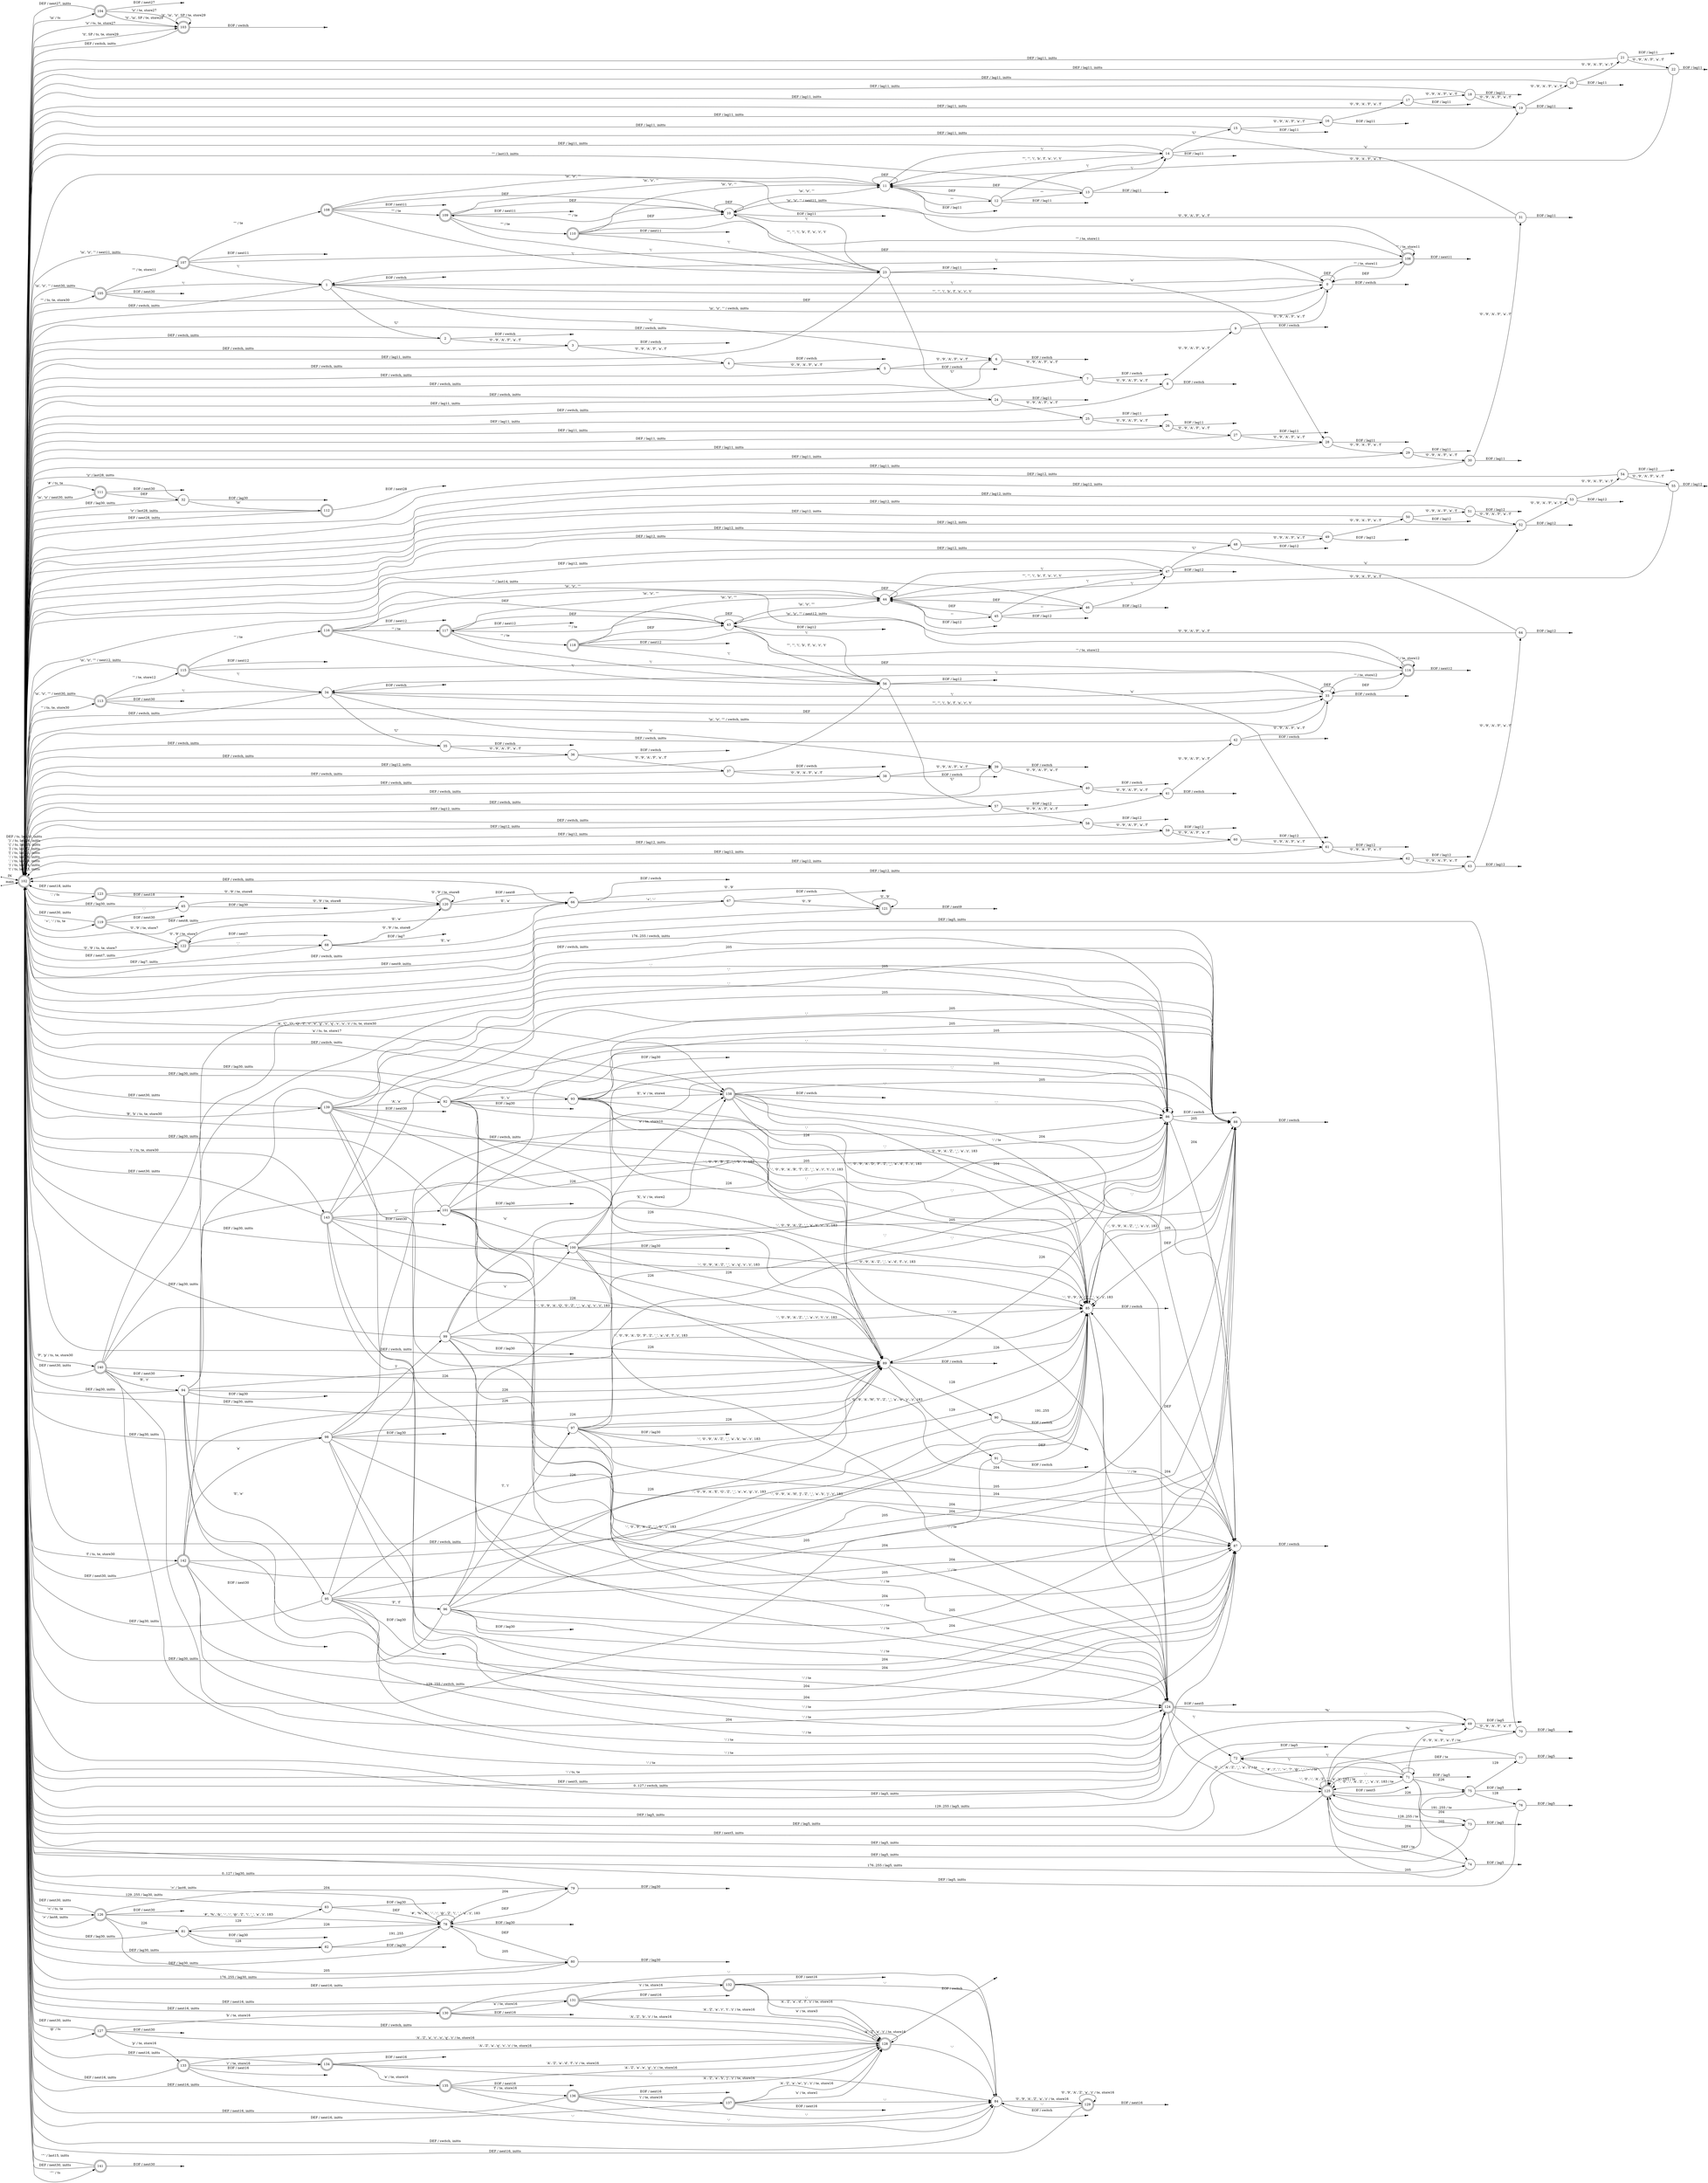 digraph turtle {
	rankdir=LR;
	node [ shape = point ];
	ENTRY;
	en_102;
	eof_0;
	eof_1;
	eof_2;
	eof_3;
	eof_4;
	eof_5;
	eof_6;
	eof_7;
	eof_8;
	eof_9;
	eof_10;
	eof_11;
	eof_12;
	eof_13;
	eof_14;
	eof_15;
	eof_16;
	eof_17;
	eof_18;
	eof_19;
	eof_20;
	eof_21;
	eof_22;
	eof_23;
	eof_24;
	eof_25;
	eof_26;
	eof_27;
	eof_28;
	eof_29;
	eof_30;
	eof_31;
	eof_32;
	eof_33;
	eof_34;
	eof_35;
	eof_36;
	eof_37;
	eof_38;
	eof_39;
	eof_40;
	eof_41;
	eof_42;
	eof_43;
	eof_44;
	eof_45;
	eof_46;
	eof_47;
	eof_48;
	eof_49;
	eof_50;
	eof_51;
	eof_52;
	eof_53;
	eof_54;
	eof_55;
	eof_56;
	eof_57;
	eof_58;
	eof_59;
	eof_60;
	eof_61;
	eof_62;
	eof_63;
	eof_64;
	eof_65;
	eof_66;
	eof_67;
	eof_68;
	eof_69;
	eof_70;
	eof_71;
	eof_72;
	eof_73;
	eof_74;
	eof_75;
	eof_76;
	eof_77;
	eof_78;
	eof_79;
	eof_80;
	eof_81;
	eof_82;
	eof_83;
	eof_84;
	eof_85;
	eof_86;
	eof_87;
	eof_88;
	eof_89;
	eof_90;
	eof_91;
	eof_92;
	eof_93;
	eof_94;
	eof_95;
	eof_96;
	eof_97;
	eof_98;
	eof_99;
	eof_100;
	eof_101;
	eof_103;
	eof_104;
	eof_105;
	eof_106;
	eof_107;
	eof_108;
	eof_109;
	eof_110;
	eof_111;
	eof_112;
	eof_113;
	eof_114;
	eof_115;
	eof_116;
	eof_117;
	eof_118;
	eof_119;
	eof_120;
	eof_121;
	eof_122;
	eof_123;
	eof_124;
	eof_125;
	eof_126;
	eof_127;
	eof_128;
	eof_129;
	eof_130;
	eof_131;
	eof_132;
	eof_133;
	eof_134;
	eof_135;
	eof_136;
	eof_137;
	eof_138;
	eof_139;
	eof_140;
	eof_141;
	eof_142;
	eof_143;
	node [ shape = circle, height = 0.2 ];
	node [ fixedsize = true, height = 0.65, shape = doublecircle ];
	102;
	103;
	104;
	105;
	106;
	107;
	108;
	109;
	110;
	111;
	112;
	113;
	114;
	115;
	116;
	117;
	118;
	119;
	120;
	121;
	122;
	123;
	124;
	125;
	126;
	127;
	128;
	129;
	130;
	131;
	132;
	133;
	134;
	135;
	136;
	137;
	138;
	139;
	140;
	141;
	142;
	143;
	node [ shape = circle ];
	0 -> 102 [ label = "'\\n', '\\r', ''' / switch, initts" ];
	0 -> 106 [ label = "'\"' / te, store11" ];
	0 -> 1 [ label = "'\\'" ];
	0 -> 0 [ label = "DEF" ];
	1 -> 0 [ label = "'\"', ''', '\\', 'b', 'f', 'n', 'r', 't'" ];
	1 -> 2 [ label = "'U'" ];
	1 -> 6 [ label = "'u'" ];
	1 -> 102 [ label = "DEF / switch, initts" ];
	2 -> 3 [ label = "'0'..'9', 'A'..'F', 'a'..'f'" ];
	2 -> 102 [ label = "DEF / switch, initts" ];
	3 -> 4 [ label = "'0'..'9', 'A'..'F', 'a'..'f'" ];
	3 -> 102 [ label = "DEF / switch, initts" ];
	4 -> 5 [ label = "'0'..'9', 'A'..'F', 'a'..'f'" ];
	4 -> 102 [ label = "DEF / switch, initts" ];
	5 -> 6 [ label = "'0'..'9', 'A'..'F', 'a'..'f'" ];
	5 -> 102 [ label = "DEF / switch, initts" ];
	6 -> 7 [ label = "'0'..'9', 'A'..'F', 'a'..'f'" ];
	6 -> 102 [ label = "DEF / switch, initts" ];
	7 -> 8 [ label = "'0'..'9', 'A'..'F', 'a'..'f'" ];
	7 -> 102 [ label = "DEF / switch, initts" ];
	8 -> 9 [ label = "'0'..'9', 'A'..'F', 'a'..'f'" ];
	8 -> 102 [ label = "DEF / switch, initts" ];
	9 -> 0 [ label = "'0'..'9', 'A'..'F', 'a'..'f'" ];
	9 -> 102 [ label = "DEF / switch, initts" ];
	10 -> 11 [ label = "'\\n', '\\r', '''" ];
	10 -> 109 [ label = "'\"' / te" ];
	10 -> 23 [ label = "'\\'" ];
	10 -> 10 [ label = "DEF" ];
	11 -> 12 [ label = "'\"'" ];
	11 -> 14 [ label = "'\\'" ];
	11 -> 11 [ label = "DEF" ];
	12 -> 13 [ label = "'\"'" ];
	12 -> 14 [ label = "'\\'" ];
	12 -> 11 [ label = "DEF" ];
	13 -> 102 [ label = "'\"' / last13, initts" ];
	13 -> 14 [ label = "'\\'" ];
	13 -> 11 [ label = "DEF" ];
	14 -> 11 [ label = "'\"', ''', '\\', 'b', 'f', 'n', 'r', 't'" ];
	14 -> 15 [ label = "'U'" ];
	14 -> 19 [ label = "'u'" ];
	14 -> 102 [ label = "DEF / lag11, initts" ];
	15 -> 16 [ label = "'0'..'9', 'A'..'F', 'a'..'f'" ];
	15 -> 102 [ label = "DEF / lag11, initts" ];
	16 -> 17 [ label = "'0'..'9', 'A'..'F', 'a'..'f'" ];
	16 -> 102 [ label = "DEF / lag11, initts" ];
	17 -> 18 [ label = "'0'..'9', 'A'..'F', 'a'..'f'" ];
	17 -> 102 [ label = "DEF / lag11, initts" ];
	18 -> 19 [ label = "'0'..'9', 'A'..'F', 'a'..'f'" ];
	18 -> 102 [ label = "DEF / lag11, initts" ];
	19 -> 20 [ label = "'0'..'9', 'A'..'F', 'a'..'f'" ];
	19 -> 102 [ label = "DEF / lag11, initts" ];
	20 -> 21 [ label = "'0'..'9', 'A'..'F', 'a'..'f'" ];
	20 -> 102 [ label = "DEF / lag11, initts" ];
	21 -> 22 [ label = "'0'..'9', 'A'..'F', 'a'..'f'" ];
	21 -> 102 [ label = "DEF / lag11, initts" ];
	22 -> 11 [ label = "'0'..'9', 'A'..'F', 'a'..'f'" ];
	22 -> 102 [ label = "DEF / lag11, initts" ];
	23 -> 10 [ label = "'\"', ''', '\\', 'b', 'f', 'n', 'r', 't'" ];
	23 -> 24 [ label = "'U'" ];
	23 -> 28 [ label = "'u'" ];
	23 -> 102 [ label = "DEF / lag11, initts" ];
	24 -> 25 [ label = "'0'..'9', 'A'..'F', 'a'..'f'" ];
	24 -> 102 [ label = "DEF / lag11, initts" ];
	25 -> 26 [ label = "'0'..'9', 'A'..'F', 'a'..'f'" ];
	25 -> 102 [ label = "DEF / lag11, initts" ];
	26 -> 27 [ label = "'0'..'9', 'A'..'F', 'a'..'f'" ];
	26 -> 102 [ label = "DEF / lag11, initts" ];
	27 -> 28 [ label = "'0'..'9', 'A'..'F', 'a'..'f'" ];
	27 -> 102 [ label = "DEF / lag11, initts" ];
	28 -> 29 [ label = "'0'..'9', 'A'..'F', 'a'..'f'" ];
	28 -> 102 [ label = "DEF / lag11, initts" ];
	29 -> 30 [ label = "'0'..'9', 'A'..'F', 'a'..'f'" ];
	29 -> 102 [ label = "DEF / lag11, initts" ];
	30 -> 31 [ label = "'0'..'9', 'A'..'F', 'a'..'f'" ];
	30 -> 102 [ label = "DEF / lag11, initts" ];
	31 -> 10 [ label = "'0'..'9', 'A'..'F', 'a'..'f'" ];
	31 -> 102 [ label = "DEF / lag11, initts" ];
	32 -> 112 [ label = "'\\n'" ];
	32 -> 102 [ label = "'\\r' / last28, initts" ];
	32 -> 102 [ label = "DEF / lag30, initts" ];
	33 -> 102 [ label = "'\\n', '\\r', '\"' / switch, initts" ];
	33 -> 114 [ label = "''' / te, store12" ];
	33 -> 34 [ label = "'\\'" ];
	33 -> 33 [ label = "DEF" ];
	34 -> 33 [ label = "'\"', ''', '\\', 'b', 'f', 'n', 'r', 't'" ];
	34 -> 35 [ label = "'U'" ];
	34 -> 39 [ label = "'u'" ];
	34 -> 102 [ label = "DEF / switch, initts" ];
	35 -> 36 [ label = "'0'..'9', 'A'..'F', 'a'..'f'" ];
	35 -> 102 [ label = "DEF / switch, initts" ];
	36 -> 37 [ label = "'0'..'9', 'A'..'F', 'a'..'f'" ];
	36 -> 102 [ label = "DEF / switch, initts" ];
	37 -> 38 [ label = "'0'..'9', 'A'..'F', 'a'..'f'" ];
	37 -> 102 [ label = "DEF / switch, initts" ];
	38 -> 39 [ label = "'0'..'9', 'A'..'F', 'a'..'f'" ];
	38 -> 102 [ label = "DEF / switch, initts" ];
	39 -> 40 [ label = "'0'..'9', 'A'..'F', 'a'..'f'" ];
	39 -> 102 [ label = "DEF / switch, initts" ];
	40 -> 41 [ label = "'0'..'9', 'A'..'F', 'a'..'f'" ];
	40 -> 102 [ label = "DEF / switch, initts" ];
	41 -> 42 [ label = "'0'..'9', 'A'..'F', 'a'..'f'" ];
	41 -> 102 [ label = "DEF / switch, initts" ];
	42 -> 33 [ label = "'0'..'9', 'A'..'F', 'a'..'f'" ];
	42 -> 102 [ label = "DEF / switch, initts" ];
	43 -> 44 [ label = "'\\n', '\\r', '\"'" ];
	43 -> 117 [ label = "''' / te" ];
	43 -> 56 [ label = "'\\'" ];
	43 -> 43 [ label = "DEF" ];
	44 -> 45 [ label = "'''" ];
	44 -> 47 [ label = "'\\'" ];
	44 -> 44 [ label = "DEF" ];
	45 -> 46 [ label = "'''" ];
	45 -> 47 [ label = "'\\'" ];
	45 -> 44 [ label = "DEF" ];
	46 -> 102 [ label = "''' / last14, initts" ];
	46 -> 47 [ label = "'\\'" ];
	46 -> 44 [ label = "DEF" ];
	47 -> 44 [ label = "'\"', ''', '\\', 'b', 'f', 'n', 'r', 't'" ];
	47 -> 48 [ label = "'U'" ];
	47 -> 52 [ label = "'u'" ];
	47 -> 102 [ label = "DEF / lag12, initts" ];
	48 -> 49 [ label = "'0'..'9', 'A'..'F', 'a'..'f'" ];
	48 -> 102 [ label = "DEF / lag12, initts" ];
	49 -> 50 [ label = "'0'..'9', 'A'..'F', 'a'..'f'" ];
	49 -> 102 [ label = "DEF / lag12, initts" ];
	50 -> 51 [ label = "'0'..'9', 'A'..'F', 'a'..'f'" ];
	50 -> 102 [ label = "DEF / lag12, initts" ];
	51 -> 52 [ label = "'0'..'9', 'A'..'F', 'a'..'f'" ];
	51 -> 102 [ label = "DEF / lag12, initts" ];
	52 -> 53 [ label = "'0'..'9', 'A'..'F', 'a'..'f'" ];
	52 -> 102 [ label = "DEF / lag12, initts" ];
	53 -> 54 [ label = "'0'..'9', 'A'..'F', 'a'..'f'" ];
	53 -> 102 [ label = "DEF / lag12, initts" ];
	54 -> 55 [ label = "'0'..'9', 'A'..'F', 'a'..'f'" ];
	54 -> 102 [ label = "DEF / lag12, initts" ];
	55 -> 44 [ label = "'0'..'9', 'A'..'F', 'a'..'f'" ];
	55 -> 102 [ label = "DEF / lag12, initts" ];
	56 -> 43 [ label = "'\"', ''', '\\', 'b', 'f', 'n', 'r', 't'" ];
	56 -> 57 [ label = "'U'" ];
	56 -> 61 [ label = "'u'" ];
	56 -> 102 [ label = "DEF / lag12, initts" ];
	57 -> 58 [ label = "'0'..'9', 'A'..'F', 'a'..'f'" ];
	57 -> 102 [ label = "DEF / lag12, initts" ];
	58 -> 59 [ label = "'0'..'9', 'A'..'F', 'a'..'f'" ];
	58 -> 102 [ label = "DEF / lag12, initts" ];
	59 -> 60 [ label = "'0'..'9', 'A'..'F', 'a'..'f'" ];
	59 -> 102 [ label = "DEF / lag12, initts" ];
	60 -> 61 [ label = "'0'..'9', 'A'..'F', 'a'..'f'" ];
	60 -> 102 [ label = "DEF / lag12, initts" ];
	61 -> 62 [ label = "'0'..'9', 'A'..'F', 'a'..'f'" ];
	61 -> 102 [ label = "DEF / lag12, initts" ];
	62 -> 63 [ label = "'0'..'9', 'A'..'F', 'a'..'f'" ];
	62 -> 102 [ label = "DEF / lag12, initts" ];
	63 -> 64 [ label = "'0'..'9', 'A'..'F', 'a'..'f'" ];
	63 -> 102 [ label = "DEF / lag12, initts" ];
	64 -> 43 [ label = "'0'..'9', 'A'..'F', 'a'..'f'" ];
	64 -> 102 [ label = "DEF / lag12, initts" ];
	65 -> 120 [ label = "'0'..'9' / te, store8" ];
	65 -> 102 [ label = "DEF / lag30, initts" ];
	66 -> 67 [ label = "'+', '-'" ];
	66 -> 121 [ label = "'0'..'9'" ];
	66 -> 102 [ label = "DEF / switch, initts" ];
	67 -> 121 [ label = "'0'..'9'" ];
	67 -> 102 [ label = "DEF / switch, initts" ];
	68 -> 120 [ label = "'0'..'9' / te, store8" ];
	68 -> 66 [ label = "'E', 'e'" ];
	68 -> 102 [ label = "DEF / lag7, initts" ];
	69 -> 70 [ label = "'0'..'9', 'A'..'F', 'a'..'f'" ];
	69 -> 102 [ label = "DEF / lag5, initts" ];
	70 -> 125 [ label = "'0'..'9', 'A'..'F', 'a'..'f' / te" ];
	70 -> 102 [ label = "DEF / lag5, initts" ];
	71 -> 69 [ label = "'%'" ];
	71 -> 125 [ label = "'-', '0'..':', 'A'..'Z', '_', 'a'..'z', 183 / te" ];
	71 -> 71 [ label = "'.'" ];
	71 -> 72 [ label = "'\\'" ];
	71 -> 73 [ label = "204" ];
	71 -> 74 [ label = "205" ];
	71 -> 75 [ label = "226" ];
	71 -> 102 [ label = "DEF / lag5, initts" ];
	72 -> 125 [ label = "'!', '#'..'/', ';', '=', '?'..'@', '_', '~' / te" ];
	72 -> 102 [ label = "DEF / lag5, initts" ];
	73 -> 125 [ label = "128..255 / te" ];
	73 -> 102 [ label = "DEF / lag5, initts" ];
	74 -> 102 [ label = "176..255 / lag5, initts" ];
	74 -> 125 [ label = "DEF / te" ];
	75 -> 76 [ label = "128" ];
	75 -> 77 [ label = "129" ];
	75 -> 102 [ label = "DEF / lag5, initts" ];
	76 -> 125 [ label = "191..255 / te" ];
	76 -> 102 [ label = "DEF / lag5, initts" ];
	77 -> 102 [ label = "129..255 / lag5, initts" ];
	77 -> 125 [ label = "DEF / te" ];
	78 -> 78 [ label = "'#', '%'..'&', '-'..':', '@'..'Z', '\\', '_', 'a'..'z', 183" ];
	78 -> 102 [ label = "'>' / last6, initts" ];
	78 -> 79 [ label = "204" ];
	78 -> 80 [ label = "205" ];
	78 -> 81 [ label = "226" ];
	78 -> 102 [ label = "DEF / lag30, initts" ];
	79 -> 102 [ label = "0..127 / lag30, initts" ];
	79 -> 78 [ label = "DEF" ];
	80 -> 102 [ label = "176..255 / lag30, initts" ];
	80 -> 78 [ label = "DEF" ];
	81 -> 82 [ label = "128" ];
	81 -> 83 [ label = "129" ];
	81 -> 102 [ label = "DEF / lag30, initts" ];
	82 -> 78 [ label = "191..255" ];
	82 -> 102 [ label = "DEF / lag30, initts" ];
	83 -> 102 [ label = "129..255 / lag30, initts" ];
	83 -> 78 [ label = "DEF" ];
	84 -> 129 [ label = "'0'..'9', 'A'..'Z', 'a'..'z' / te, store16" ];
	84 -> 102 [ label = "DEF / switch, initts" ];
	85 -> 85 [ label = "'-', '0'..'9', 'A'..'Z', '_', 'a'..'z', 183" ];
	85 -> 86 [ label = "'.'" ];
	85 -> 124 [ label = "':' / te" ];
	85 -> 87 [ label = "204" ];
	85 -> 88 [ label = "205" ];
	85 -> 89 [ label = "226" ];
	85 -> 102 [ label = "DEF / switch, initts" ];
	86 -> 85 [ label = "'-', '0'..'9', 'A'..'Z', '_', 'a'..'z', 183" ];
	86 -> 86 [ label = "'.'" ];
	86 -> 87 [ label = "204" ];
	86 -> 88 [ label = "205" ];
	86 -> 89 [ label = "226" ];
	86 -> 102 [ label = "DEF / switch, initts" ];
	87 -> 102 [ label = "0..127 / switch, initts" ];
	87 -> 85 [ label = "DEF" ];
	88 -> 102 [ label = "176..255 / switch, initts" ];
	88 -> 85 [ label = "DEF" ];
	89 -> 90 [ label = "128" ];
	89 -> 91 [ label = "129" ];
	89 -> 102 [ label = "DEF / switch, initts" ];
	90 -> 85 [ label = "191..255" ];
	90 -> 102 [ label = "DEF / switch, initts" ];
	91 -> 102 [ label = "129..255 / switch, initts" ];
	91 -> 85 [ label = "DEF" ];
	92 -> 85 [ label = "'-', '0'..'9', 'A'..'R', 'T'..'Z', '_', 'a'..'r', 't'..'z', 183" ];
	92 -> 86 [ label = "'.'" ];
	92 -> 124 [ label = "':' / te" ];
	92 -> 93 [ label = "'S', 's'" ];
	92 -> 87 [ label = "204" ];
	92 -> 88 [ label = "205" ];
	92 -> 89 [ label = "226" ];
	92 -> 102 [ label = "DEF / lag30, initts" ];
	93 -> 85 [ label = "'-', '0'..'9', 'A'..'D', 'F'..'Z', '_', 'a'..'d', 'f'..'z', 183" ];
	93 -> 86 [ label = "'.'" ];
	93 -> 124 [ label = "':' / te" ];
	93 -> 138 [ label = "'E', 'e' / te, store4" ];
	93 -> 87 [ label = "204" ];
	93 -> 88 [ label = "205" ];
	93 -> 89 [ label = "226" ];
	93 -> 102 [ label = "DEF / lag30, initts" ];
	94 -> 85 [ label = "'-', '0'..'9', 'A'..'D', 'F'..'Z', '_', 'a'..'d', 'f'..'z', 183" ];
	94 -> 86 [ label = "'.'" ];
	94 -> 124 [ label = "':' / te" ];
	94 -> 95 [ label = "'E', 'e'" ];
	94 -> 87 [ label = "204" ];
	94 -> 88 [ label = "205" ];
	94 -> 89 [ label = "226" ];
	94 -> 102 [ label = "DEF / lag30, initts" ];
	95 -> 85 [ label = "'-', '0'..'9', 'A'..'E', 'G'..'Z', '_', 'a'..'e', 'g'..'z', 183" ];
	95 -> 86 [ label = "'.'" ];
	95 -> 124 [ label = "':' / te" ];
	95 -> 96 [ label = "'F', 'f'" ];
	95 -> 87 [ label = "204" ];
	95 -> 88 [ label = "205" ];
	95 -> 89 [ label = "226" ];
	95 -> 102 [ label = "DEF / lag30, initts" ];
	96 -> 85 [ label = "'-', '0'..'9', 'A'..'H', 'J'..'Z', '_', 'a'..'h', 'j'..'z', 183" ];
	96 -> 86 [ label = "'.'" ];
	96 -> 124 [ label = "':' / te" ];
	96 -> 97 [ label = "'I', 'i'" ];
	96 -> 87 [ label = "204" ];
	96 -> 88 [ label = "205" ];
	96 -> 89 [ label = "226" ];
	96 -> 102 [ label = "DEF / lag30, initts" ];
	97 -> 85 [ label = "'-', '0'..'9', 'A'..'W', 'Y'..'Z', '_', 'a'..'w', 'y'..'z', 183" ];
	97 -> 86 [ label = "'.'" ];
	97 -> 124 [ label = "':' / te" ];
	97 -> 138 [ label = "'X', 'x' / te, store2" ];
	97 -> 87 [ label = "204" ];
	97 -> 88 [ label = "205" ];
	97 -> 89 [ label = "226" ];
	97 -> 102 [ label = "DEF / lag30, initts" ];
	98 -> 85 [ label = "'-', '0'..'9', 'A'..'Z', '_', 'a'..'k', 'm'..'z', 183" ];
	98 -> 86 [ label = "'.'" ];
	98 -> 124 [ label = "':' / te" ];
	98 -> 99 [ label = "'l'" ];
	98 -> 87 [ label = "204" ];
	98 -> 88 [ label = "205" ];
	98 -> 89 [ label = "226" ];
	98 -> 102 [ label = "DEF / lag30, initts" ];
	99 -> 85 [ label = "'-', '0'..'9', 'A'..'Z', '_', 'a'..'r', 't'..'z', 183" ];
	99 -> 86 [ label = "'.'" ];
	99 -> 124 [ label = "':' / te" ];
	99 -> 100 [ label = "'s'" ];
	99 -> 87 [ label = "204" ];
	99 -> 88 [ label = "205" ];
	99 -> 89 [ label = "226" ];
	99 -> 102 [ label = "DEF / lag30, initts" ];
	100 -> 85 [ label = "'-', '0'..'9', 'A'..'Z', '_', 'a'..'d', 'f'..'z', 183" ];
	100 -> 86 [ label = "'.'" ];
	100 -> 124 [ label = "':' / te" ];
	100 -> 138 [ label = "'e' / te, store10" ];
	100 -> 87 [ label = "204" ];
	100 -> 88 [ label = "205" ];
	100 -> 89 [ label = "226" ];
	100 -> 102 [ label = "DEF / lag30, initts" ];
	101 -> 85 [ label = "'-', '0'..'9', 'A'..'Z', '_', 'a'..'t', 'v'..'z', 183" ];
	101 -> 86 [ label = "'.'" ];
	101 -> 124 [ label = "':' / te" ];
	101 -> 100 [ label = "'u'" ];
	101 -> 87 [ label = "204" ];
	101 -> 88 [ label = "205" ];
	101 -> 89 [ label = "226" ];
	101 -> 102 [ label = "DEF / lag30, initts" ];
	102 -> 103 [ label = "'\\t', SP / ts, te, store29" ];
	102 -> 104 [ label = "'\\n' / ts" ];
	102 -> 103 [ label = "'\\r' / ts, te, store27" ];
	102 -> 105 [ label = "'\"' / ts, te, store30" ];
	102 -> 111 [ label = "'#' / ts, te" ];
	102 -> 113 [ label = "''' / ts, te, store30" ];
	102 -> 102 [ label = "'(' / ts, last23, initts" ];
	102 -> 102 [ label = "')' / ts, last24, initts" ];
	102 -> 119 [ label = "'+', '-' / ts, te" ];
	102 -> 102 [ label = "',' / ts, last19, initts" ];
	102 -> 123 [ label = "'.' / ts" ];
	102 -> 122 [ label = "'0'..'9' / ts, te, store7" ];
	102 -> 124 [ label = "':' / ts, te" ];
	102 -> 102 [ label = "';' / ts, last20, initts" ];
	102 -> 126 [ label = "'<' / ts, te" ];
	102 -> 127 [ label = "'@' / ts" ];
	102 -> 138 [ label = "'A', 'C'..'O', 'Q'..'Z', 'c'..'e', 'g'..'o', 'q'..'s', 'u'..'z' / ts, te, store30" ];
	102 -> 139 [ label = "'B', 'b' / ts, te, store30" ];
	102 -> 140 [ label = "'P', 'p' / ts, te, store30" ];
	102 -> 102 [ label = "'[' / ts, last21, initts" ];
	102 -> 102 [ label = "']' / ts, last22, initts" ];
	102 -> 141 [ label = "'^' / ts" ];
	102 -> 138 [ label = "'a' / ts, te, store17" ];
	102 -> 142 [ label = "'f' / ts, te, store30" ];
	102 -> 143 [ label = "'t' / ts, te, store30" ];
	102 -> 102 [ label = "'{' / ts, last25, initts" ];
	102 -> 102 [ label = "'}' / ts, last26, initts" ];
	102 -> 102 [ label = "DEF / ts, last30, initts" ];
	103 -> 103 [ label = "'\\t'..'\\n', '\\r', SP / te, store29" ];
	103 -> 102 [ label = "DEF / switch, initts" ];
	104 -> 103 [ label = "'\\t'..'\\n', SP / te, store29" ];
	104 -> 103 [ label = "'\\r' / te, store27" ];
	104 -> 102 [ label = "DEF / next27, initts" ];
	105 -> 102 [ label = "'\\n', '\\r', ''' / next30, initts" ];
	105 -> 107 [ label = "'\"' / te, store11" ];
	105 -> 1 [ label = "'\\'" ];
	105 -> 0 [ label = "DEF" ];
	106 -> 102 [ label = "'\\n', '\\r', ''' / next11, initts" ];
	106 -> 106 [ label = "'\"' / te, store11" ];
	106 -> 1 [ label = "'\\'" ];
	106 -> 0 [ label = "DEF" ];
	107 -> 102 [ label = "'\\n', '\\r', ''' / next11, initts" ];
	107 -> 108 [ label = "'\"' / te" ];
	107 -> 1 [ label = "'\\'" ];
	107 -> 0 [ label = "DEF" ];
	108 -> 11 [ label = "'\\n', '\\r', '''" ];
	108 -> 109 [ label = "'\"' / te" ];
	108 -> 23 [ label = "'\\'" ];
	108 -> 10 [ label = "DEF" ];
	109 -> 11 [ label = "'\\n', '\\r', '''" ];
	109 -> 110 [ label = "'\"' / te" ];
	109 -> 23 [ label = "'\\'" ];
	109 -> 10 [ label = "DEF" ];
	110 -> 11 [ label = "'\\n', '\\r', '''" ];
	110 -> 106 [ label = "'\"' / te, store11" ];
	110 -> 23 [ label = "'\\'" ];
	110 -> 10 [ label = "DEF" ];
	111 -> 102 [ label = "'\\n', '\\r' / next30, initts" ];
	111 -> 32 [ label = "DEF" ];
	112 -> 102 [ label = "'\\r' / last28, initts" ];
	112 -> 102 [ label = "DEF / next28, initts" ];
	113 -> 102 [ label = "'\\n', '\\r', '\"' / next30, initts" ];
	113 -> 115 [ label = "''' / te, store12" ];
	113 -> 34 [ label = "'\\'" ];
	113 -> 33 [ label = "DEF" ];
	114 -> 102 [ label = "'\\n', '\\r', '\"' / next12, initts" ];
	114 -> 114 [ label = "''' / te, store12" ];
	114 -> 34 [ label = "'\\'" ];
	114 -> 33 [ label = "DEF" ];
	115 -> 102 [ label = "'\\n', '\\r', '\"' / next12, initts" ];
	115 -> 116 [ label = "''' / te" ];
	115 -> 34 [ label = "'\\'" ];
	115 -> 33 [ label = "DEF" ];
	116 -> 44 [ label = "'\\n', '\\r', '\"'" ];
	116 -> 117 [ label = "''' / te" ];
	116 -> 56 [ label = "'\\'" ];
	116 -> 43 [ label = "DEF" ];
	117 -> 44 [ label = "'\\n', '\\r', '\"'" ];
	117 -> 118 [ label = "''' / te" ];
	117 -> 56 [ label = "'\\'" ];
	117 -> 43 [ label = "DEF" ];
	118 -> 44 [ label = "'\\n', '\\r', '\"'" ];
	118 -> 114 [ label = "''' / te, store12" ];
	118 -> 56 [ label = "'\\'" ];
	118 -> 43 [ label = "DEF" ];
	119 -> 65 [ label = "'.'" ];
	119 -> 122 [ label = "'0'..'9' / te, store7" ];
	119 -> 102 [ label = "DEF / next30, initts" ];
	120 -> 120 [ label = "'0'..'9' / te, store8" ];
	120 -> 66 [ label = "'E', 'e'" ];
	120 -> 102 [ label = "DEF / next8, initts" ];
	121 -> 121 [ label = "'0'..'9'" ];
	121 -> 102 [ label = "DEF / next9, initts" ];
	122 -> 68 [ label = "'.'" ];
	122 -> 122 [ label = "'0'..'9' / te, store7" ];
	122 -> 66 [ label = "'E', 'e'" ];
	122 -> 102 [ label = "DEF / next7, initts" ];
	123 -> 120 [ label = "'0'..'9' / te, store8" ];
	123 -> 102 [ label = "DEF / next18, initts" ];
	124 -> 69 [ label = "'%'" ];
	124 -> 125 [ label = "'0'..':', 'A'..'Z', '_', 'a'..'z' / te" ];
	124 -> 72 [ label = "'\\'" ];
	124 -> 102 [ label = "DEF / next5, initts" ];
	125 -> 69 [ label = "'%'" ];
	125 -> 125 [ label = "'-', '0'..':', 'A'..'Z', '_', 'a'..'z', 183 / te" ];
	125 -> 71 [ label = "'.'" ];
	125 -> 72 [ label = "'\\'" ];
	125 -> 73 [ label = "204" ];
	125 -> 74 [ label = "205" ];
	125 -> 75 [ label = "226" ];
	125 -> 102 [ label = "DEF / next5, initts" ];
	126 -> 78 [ label = "'#', '%'..'&', '-'..':', '@'..'Z', '\\', '_', 'a'..'z', 183" ];
	126 -> 102 [ label = "'>' / last6, initts" ];
	126 -> 79 [ label = "204" ];
	126 -> 80 [ label = "205" ];
	126 -> 81 [ label = "226" ];
	126 -> 102 [ label = "DEF / next30, initts" ];
	127 -> 128 [ label = "'A'..'Z', 'a', 'c'..'o', 'q'..'z' / te, store16" ];
	127 -> 130 [ label = "'b' / te, store16" ];
	127 -> 133 [ label = "'p' / te, store16" ];
	127 -> 102 [ label = "DEF / next30, initts" ];
	128 -> 84 [ label = "'-'" ];
	128 -> 128 [ label = "'A'..'Z', 'a'..'z' / te, store16" ];
	128 -> 102 [ label = "DEF / switch, initts" ];
	129 -> 84 [ label = "'-'" ];
	129 -> 129 [ label = "'0'..'9', 'A'..'Z', 'a'..'z' / te, store16" ];
	129 -> 102 [ label = "DEF / next16, initts" ];
	130 -> 84 [ label = "'-'" ];
	130 -> 128 [ label = "'A'..'Z', 'b'..'z' / te, store16" ];
	130 -> 131 [ label = "'a' / te, store16" ];
	130 -> 102 [ label = "DEF / next16, initts" ];
	131 -> 84 [ label = "'-'" ];
	131 -> 128 [ label = "'A'..'Z', 'a'..'r', 't'..'z' / te, store16" ];
	131 -> 132 [ label = "'s' / te, store16" ];
	131 -> 102 [ label = "DEF / next16, initts" ];
	132 -> 84 [ label = "'-'" ];
	132 -> 128 [ label = "'A'..'Z', 'a'..'d', 'f'..'z' / te, store16" ];
	132 -> 128 [ label = "'e' / te, store3" ];
	132 -> 102 [ label = "DEF / next16, initts" ];
	133 -> 84 [ label = "'-'" ];
	133 -> 128 [ label = "'A'..'Z', 'a'..'q', 's'..'z' / te, store16" ];
	133 -> 134 [ label = "'r' / te, store16" ];
	133 -> 102 [ label = "DEF / next16, initts" ];
	134 -> 84 [ label = "'-'" ];
	134 -> 128 [ label = "'A'..'Z', 'a'..'d', 'f'..'z' / te, store16" ];
	134 -> 135 [ label = "'e' / te, store16" ];
	134 -> 102 [ label = "DEF / next16, initts" ];
	135 -> 84 [ label = "'-'" ];
	135 -> 128 [ label = "'A'..'Z', 'a'..'e', 'g'..'z' / te, store16" ];
	135 -> 136 [ label = "'f' / te, store16" ];
	135 -> 102 [ label = "DEF / next16, initts" ];
	136 -> 84 [ label = "'-'" ];
	136 -> 128 [ label = "'A'..'Z', 'a'..'h', 'j'..'z' / te, store16" ];
	136 -> 137 [ label = "'i' / te, store16" ];
	136 -> 102 [ label = "DEF / next16, initts" ];
	137 -> 84 [ label = "'-'" ];
	137 -> 128 [ label = "'A'..'Z', 'a'..'w', 'y'..'z' / te, store16" ];
	137 -> 128 [ label = "'x' / te, store1" ];
	137 -> 102 [ label = "DEF / next16, initts" ];
	138 -> 85 [ label = "'-', '0'..'9', 'A'..'Z', '_', 'a'..'z', 183" ];
	138 -> 86 [ label = "'.'" ];
	138 -> 124 [ label = "':' / te" ];
	138 -> 87 [ label = "204" ];
	138 -> 88 [ label = "205" ];
	138 -> 89 [ label = "226" ];
	138 -> 102 [ label = "DEF / switch, initts" ];
	139 -> 85 [ label = "'-', '0'..'9', 'B'..'Z', '_', 'b'..'z', 183" ];
	139 -> 86 [ label = "'.'" ];
	139 -> 124 [ label = "':' / te" ];
	139 -> 92 [ label = "'A', 'a'" ];
	139 -> 87 [ label = "204" ];
	139 -> 88 [ label = "205" ];
	139 -> 89 [ label = "226" ];
	139 -> 102 [ label = "DEF / next30, initts" ];
	140 -> 85 [ label = "'-', '0'..'9', 'A'..'Q', 'S'..'Z', '_', 'a'..'q', 's'..'z', 183" ];
	140 -> 86 [ label = "'.'" ];
	140 -> 124 [ label = "':' / te" ];
	140 -> 94 [ label = "'R', 'r'" ];
	140 -> 87 [ label = "204" ];
	140 -> 88 [ label = "205" ];
	140 -> 89 [ label = "226" ];
	140 -> 102 [ label = "DEF / next30, initts" ];
	141 -> 102 [ label = "'^' / last15, initts" ];
	141 -> 102 [ label = "DEF / next30, initts" ];
	142 -> 85 [ label = "'-', '0'..'9', 'A'..'Z', '_', 'b'..'z', 183" ];
	142 -> 86 [ label = "'.'" ];
	142 -> 124 [ label = "':' / te" ];
	142 -> 98 [ label = "'a'" ];
	142 -> 87 [ label = "204" ];
	142 -> 88 [ label = "205" ];
	142 -> 89 [ label = "226" ];
	142 -> 102 [ label = "DEF / next30, initts" ];
	143 -> 85 [ label = "'-', '0'..'9', 'A'..'Z', '_', 'a'..'q', 's'..'z', 183" ];
	143 -> 86 [ label = "'.'" ];
	143 -> 124 [ label = "':' / te" ];
	143 -> 101 [ label = "'r'" ];
	143 -> 87 [ label = "204" ];
	143 -> 88 [ label = "205" ];
	143 -> 89 [ label = "226" ];
	143 -> 102 [ label = "DEF / next30, initts" ];
	ENTRY -> 102 [ label = "IN" ];
	en_102 -> 102 [ label = "main" ];
	0 -> eof_0 [ label = "EOF / switch" ];
	1 -> eof_1 [ label = "EOF / switch" ];
	2 -> eof_2 [ label = "EOF / switch" ];
	3 -> eof_3 [ label = "EOF / switch" ];
	4 -> eof_4 [ label = "EOF / switch" ];
	5 -> eof_5 [ label = "EOF / switch" ];
	6 -> eof_6 [ label = "EOF / switch" ];
	7 -> eof_7 [ label = "EOF / switch" ];
	8 -> eof_8 [ label = "EOF / switch" ];
	9 -> eof_9 [ label = "EOF / switch" ];
	10 -> eof_10 [ label = "EOF / lag11" ];
	11 -> eof_11 [ label = "EOF / lag11" ];
	12 -> eof_12 [ label = "EOF / lag11" ];
	13 -> eof_13 [ label = "EOF / lag11" ];
	14 -> eof_14 [ label = "EOF / lag11" ];
	15 -> eof_15 [ label = "EOF / lag11" ];
	16 -> eof_16 [ label = "EOF / lag11" ];
	17 -> eof_17 [ label = "EOF / lag11" ];
	18 -> eof_18 [ label = "EOF / lag11" ];
	19 -> eof_19 [ label = "EOF / lag11" ];
	20 -> eof_20 [ label = "EOF / lag11" ];
	21 -> eof_21 [ label = "EOF / lag11" ];
	22 -> eof_22 [ label = "EOF / lag11" ];
	23 -> eof_23 [ label = "EOF / lag11" ];
	24 -> eof_24 [ label = "EOF / lag11" ];
	25 -> eof_25 [ label = "EOF / lag11" ];
	26 -> eof_26 [ label = "EOF / lag11" ];
	27 -> eof_27 [ label = "EOF / lag11" ];
	28 -> eof_28 [ label = "EOF / lag11" ];
	29 -> eof_29 [ label = "EOF / lag11" ];
	30 -> eof_30 [ label = "EOF / lag11" ];
	31 -> eof_31 [ label = "EOF / lag11" ];
	32 -> eof_32 [ label = "EOF / lag30" ];
	33 -> eof_33 [ label = "EOF / switch" ];
	34 -> eof_34 [ label = "EOF / switch" ];
	35 -> eof_35 [ label = "EOF / switch" ];
	36 -> eof_36 [ label = "EOF / switch" ];
	37 -> eof_37 [ label = "EOF / switch" ];
	38 -> eof_38 [ label = "EOF / switch" ];
	39 -> eof_39 [ label = "EOF / switch" ];
	40 -> eof_40 [ label = "EOF / switch" ];
	41 -> eof_41 [ label = "EOF / switch" ];
	42 -> eof_42 [ label = "EOF / switch" ];
	43 -> eof_43 [ label = "EOF / lag12" ];
	44 -> eof_44 [ label = "EOF / lag12" ];
	45 -> eof_45 [ label = "EOF / lag12" ];
	46 -> eof_46 [ label = "EOF / lag12" ];
	47 -> eof_47 [ label = "EOF / lag12" ];
	48 -> eof_48 [ label = "EOF / lag12" ];
	49 -> eof_49 [ label = "EOF / lag12" ];
	50 -> eof_50 [ label = "EOF / lag12" ];
	51 -> eof_51 [ label = "EOF / lag12" ];
	52 -> eof_52 [ label = "EOF / lag12" ];
	53 -> eof_53 [ label = "EOF / lag12" ];
	54 -> eof_54 [ label = "EOF / lag12" ];
	55 -> eof_55 [ label = "EOF / lag12" ];
	56 -> eof_56 [ label = "EOF / lag12" ];
	57 -> eof_57 [ label = "EOF / lag12" ];
	58 -> eof_58 [ label = "EOF / lag12" ];
	59 -> eof_59 [ label = "EOF / lag12" ];
	60 -> eof_60 [ label = "EOF / lag12" ];
	61 -> eof_61 [ label = "EOF / lag12" ];
	62 -> eof_62 [ label = "EOF / lag12" ];
	63 -> eof_63 [ label = "EOF / lag12" ];
	64 -> eof_64 [ label = "EOF / lag12" ];
	65 -> eof_65 [ label = "EOF / lag30" ];
	66 -> eof_66 [ label = "EOF / switch" ];
	67 -> eof_67 [ label = "EOF / switch" ];
	68 -> eof_68 [ label = "EOF / lag7" ];
	69 -> eof_69 [ label = "EOF / lag5" ];
	70 -> eof_70 [ label = "EOF / lag5" ];
	71 -> eof_71 [ label = "EOF / lag5" ];
	72 -> eof_72 [ label = "EOF / lag5" ];
	73 -> eof_73 [ label = "EOF / lag5" ];
	74 -> eof_74 [ label = "EOF / lag5" ];
	75 -> eof_75 [ label = "EOF / lag5" ];
	76 -> eof_76 [ label = "EOF / lag5" ];
	77 -> eof_77 [ label = "EOF / lag5" ];
	78 -> eof_78 [ label = "EOF / lag30" ];
	79 -> eof_79 [ label = "EOF / lag30" ];
	80 -> eof_80 [ label = "EOF / lag30" ];
	81 -> eof_81 [ label = "EOF / lag30" ];
	82 -> eof_82 [ label = "EOF / lag30" ];
	83 -> eof_83 [ label = "EOF / lag30" ];
	84 -> eof_84 [ label = "EOF / switch" ];
	85 -> eof_85 [ label = "EOF / switch" ];
	86 -> eof_86 [ label = "EOF / switch" ];
	87 -> eof_87 [ label = "EOF / switch" ];
	88 -> eof_88 [ label = "EOF / switch" ];
	89 -> eof_89 [ label = "EOF / switch" ];
	90 -> eof_90 [ label = "EOF / switch" ];
	91 -> eof_91 [ label = "EOF / switch" ];
	92 -> eof_92 [ label = "EOF / lag30" ];
	93 -> eof_93 [ label = "EOF / lag30" ];
	94 -> eof_94 [ label = "EOF / lag30" ];
	95 -> eof_95 [ label = "EOF / lag30" ];
	96 -> eof_96 [ label = "EOF / lag30" ];
	97 -> eof_97 [ label = "EOF / lag30" ];
	98 -> eof_98 [ label = "EOF / lag30" ];
	99 -> eof_99 [ label = "EOF / lag30" ];
	100 -> eof_100 [ label = "EOF / lag30" ];
	101 -> eof_101 [ label = "EOF / lag30" ];
	103 -> eof_103 [ label = "EOF / switch" ];
	104 -> eof_104 [ label = "EOF / next27" ];
	105 -> eof_105 [ label = "EOF / next30" ];
	106 -> eof_106 [ label = "EOF / next11" ];
	107 -> eof_107 [ label = "EOF / next11" ];
	108 -> eof_108 [ label = "EOF / next11" ];
	109 -> eof_109 [ label = "EOF / next11" ];
	110 -> eof_110 [ label = "EOF / next11" ];
	111 -> eof_111 [ label = "EOF / next30" ];
	112 -> eof_112 [ label = "EOF / next28" ];
	113 -> eof_113 [ label = "EOF / next30" ];
	114 -> eof_114 [ label = "EOF / next12" ];
	115 -> eof_115 [ label = "EOF / next12" ];
	116 -> eof_116 [ label = "EOF / next12" ];
	117 -> eof_117 [ label = "EOF / next12" ];
	118 -> eof_118 [ label = "EOF / next12" ];
	119 -> eof_119 [ label = "EOF / next30" ];
	120 -> eof_120 [ label = "EOF / next8" ];
	121 -> eof_121 [ label = "EOF / next9" ];
	122 -> eof_122 [ label = "EOF / next7" ];
	123 -> eof_123 [ label = "EOF / next18" ];
	124 -> eof_124 [ label = "EOF / next5" ];
	125 -> eof_125 [ label = "EOF / next5" ];
	126 -> eof_126 [ label = "EOF / next30" ];
	127 -> eof_127 [ label = "EOF / next30" ];
	128 -> eof_128 [ label = "EOF / switch" ];
	129 -> eof_129 [ label = "EOF / next16" ];
	130 -> eof_130 [ label = "EOF / next16" ];
	131 -> eof_131 [ label = "EOF / next16" ];
	132 -> eof_132 [ label = "EOF / next16" ];
	133 -> eof_133 [ label = "EOF / next16" ];
	134 -> eof_134 [ label = "EOF / next16" ];
	135 -> eof_135 [ label = "EOF / next16" ];
	136 -> eof_136 [ label = "EOF / next16" ];
	137 -> eof_137 [ label = "EOF / next16" ];
	138 -> eof_138 [ label = "EOF / switch" ];
	139 -> eof_139 [ label = "EOF / next30" ];
	140 -> eof_140 [ label = "EOF / next30" ];
	141 -> eof_141 [ label = "EOF / next30" ];
	142 -> eof_142 [ label = "EOF / next30" ];
	143 -> eof_143 [ label = "EOF / next30" ];
}
